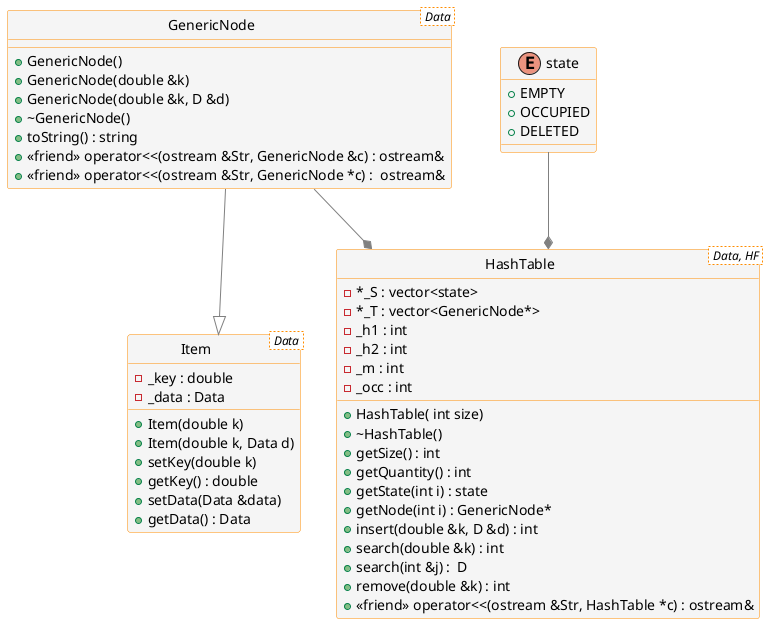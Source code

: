 @startuml hash.puml

skinparam class {
	BackgroundColor WhiteSmoke
	ArrowColor Grey
	BorderColor DarkOrange
}
hide class circle

class Item < Data > {
  {field} - _key : double
  {field} - _data : Data

  + Item(double k)
  + Item(double k, Data d)
  + setKey(double k)
  + getKey() : double
  + setData(Data &data)
  + getData() : Data
}

class GenericNode < Data > {
  + GenericNode()
  + GenericNode(double &k)
  + GenericNode(double &k, D &d)
  + ~GenericNode()
  + toString() : string
  + <<friend>> operator<<(ostream &Str, GenericNode &c) : ostream& 
  + <<friend>> operator<<(ostream &Str, GenericNode *c) :  ostream& 
}

enum state {
  + EMPTY
  + OCCUPIED
  + DELETED
}

class HashTable < Data, HF >{
  {field} - *_S : vector<state>
  {field} - *_T : vector<GenericNode*>
  {field} - _h1 : int
  {field} - _h2 : int
  {field} - _m : int
  {field} - _occ : int
  + HashTable( int size)
  + ~HashTable()
  + getSize() : int 
  + getQuantity() : int 
  + getState(int i) : state 
  + getNode(int i) : GenericNode* 
  + insert(double &k, D &d) : int 
  + search(double &k) : int
  + search(int &j) :  D
  + remove(double &k) : int
  + <<friend>> operator<<(ostream &Str, HashTable *c) : ostream& 
}


Item <|-up- GenericNode
GenericNode --* HashTable
state --* HashTable

@enduml